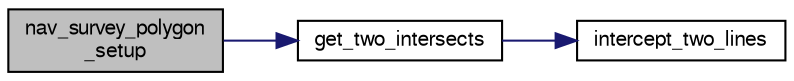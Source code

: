 digraph "nav_survey_polygon_setup"
{
  edge [fontname="FreeSans",fontsize="10",labelfontname="FreeSans",labelfontsize="10"];
  node [fontname="FreeSans",fontsize="10",shape=record];
  rankdir="LR";
  Node1 [label="nav_survey_polygon\l_setup",height=0.2,width=0.4,color="black", fillcolor="grey75", style="filled", fontcolor="black"];
  Node1 -> Node2 [color="midnightblue",fontsize="10",style="solid",fontname="FreeSans"];
  Node2 [label="get_two_intersects",height=0.2,width=0.4,color="black", fillcolor="white", style="filled",URL="$nav__survey__polygon_8c.html#a485ff7a6237bb2fc4cf7e22b2c0a93c8",tooltip="intersects a line with the polygon and gives back the two intersection points "];
  Node2 -> Node3 [color="midnightblue",fontsize="10",style="solid",fontname="FreeSans"];
  Node3 [label="intercept_two_lines",height=0.2,width=0.4,color="black", fillcolor="white", style="filled",URL="$nav__survey__polygon_8c.html#a934f329cc92cf420cdc235ce4e33795e",tooltip="intercept two lines and give back the point of intersection "];
}

